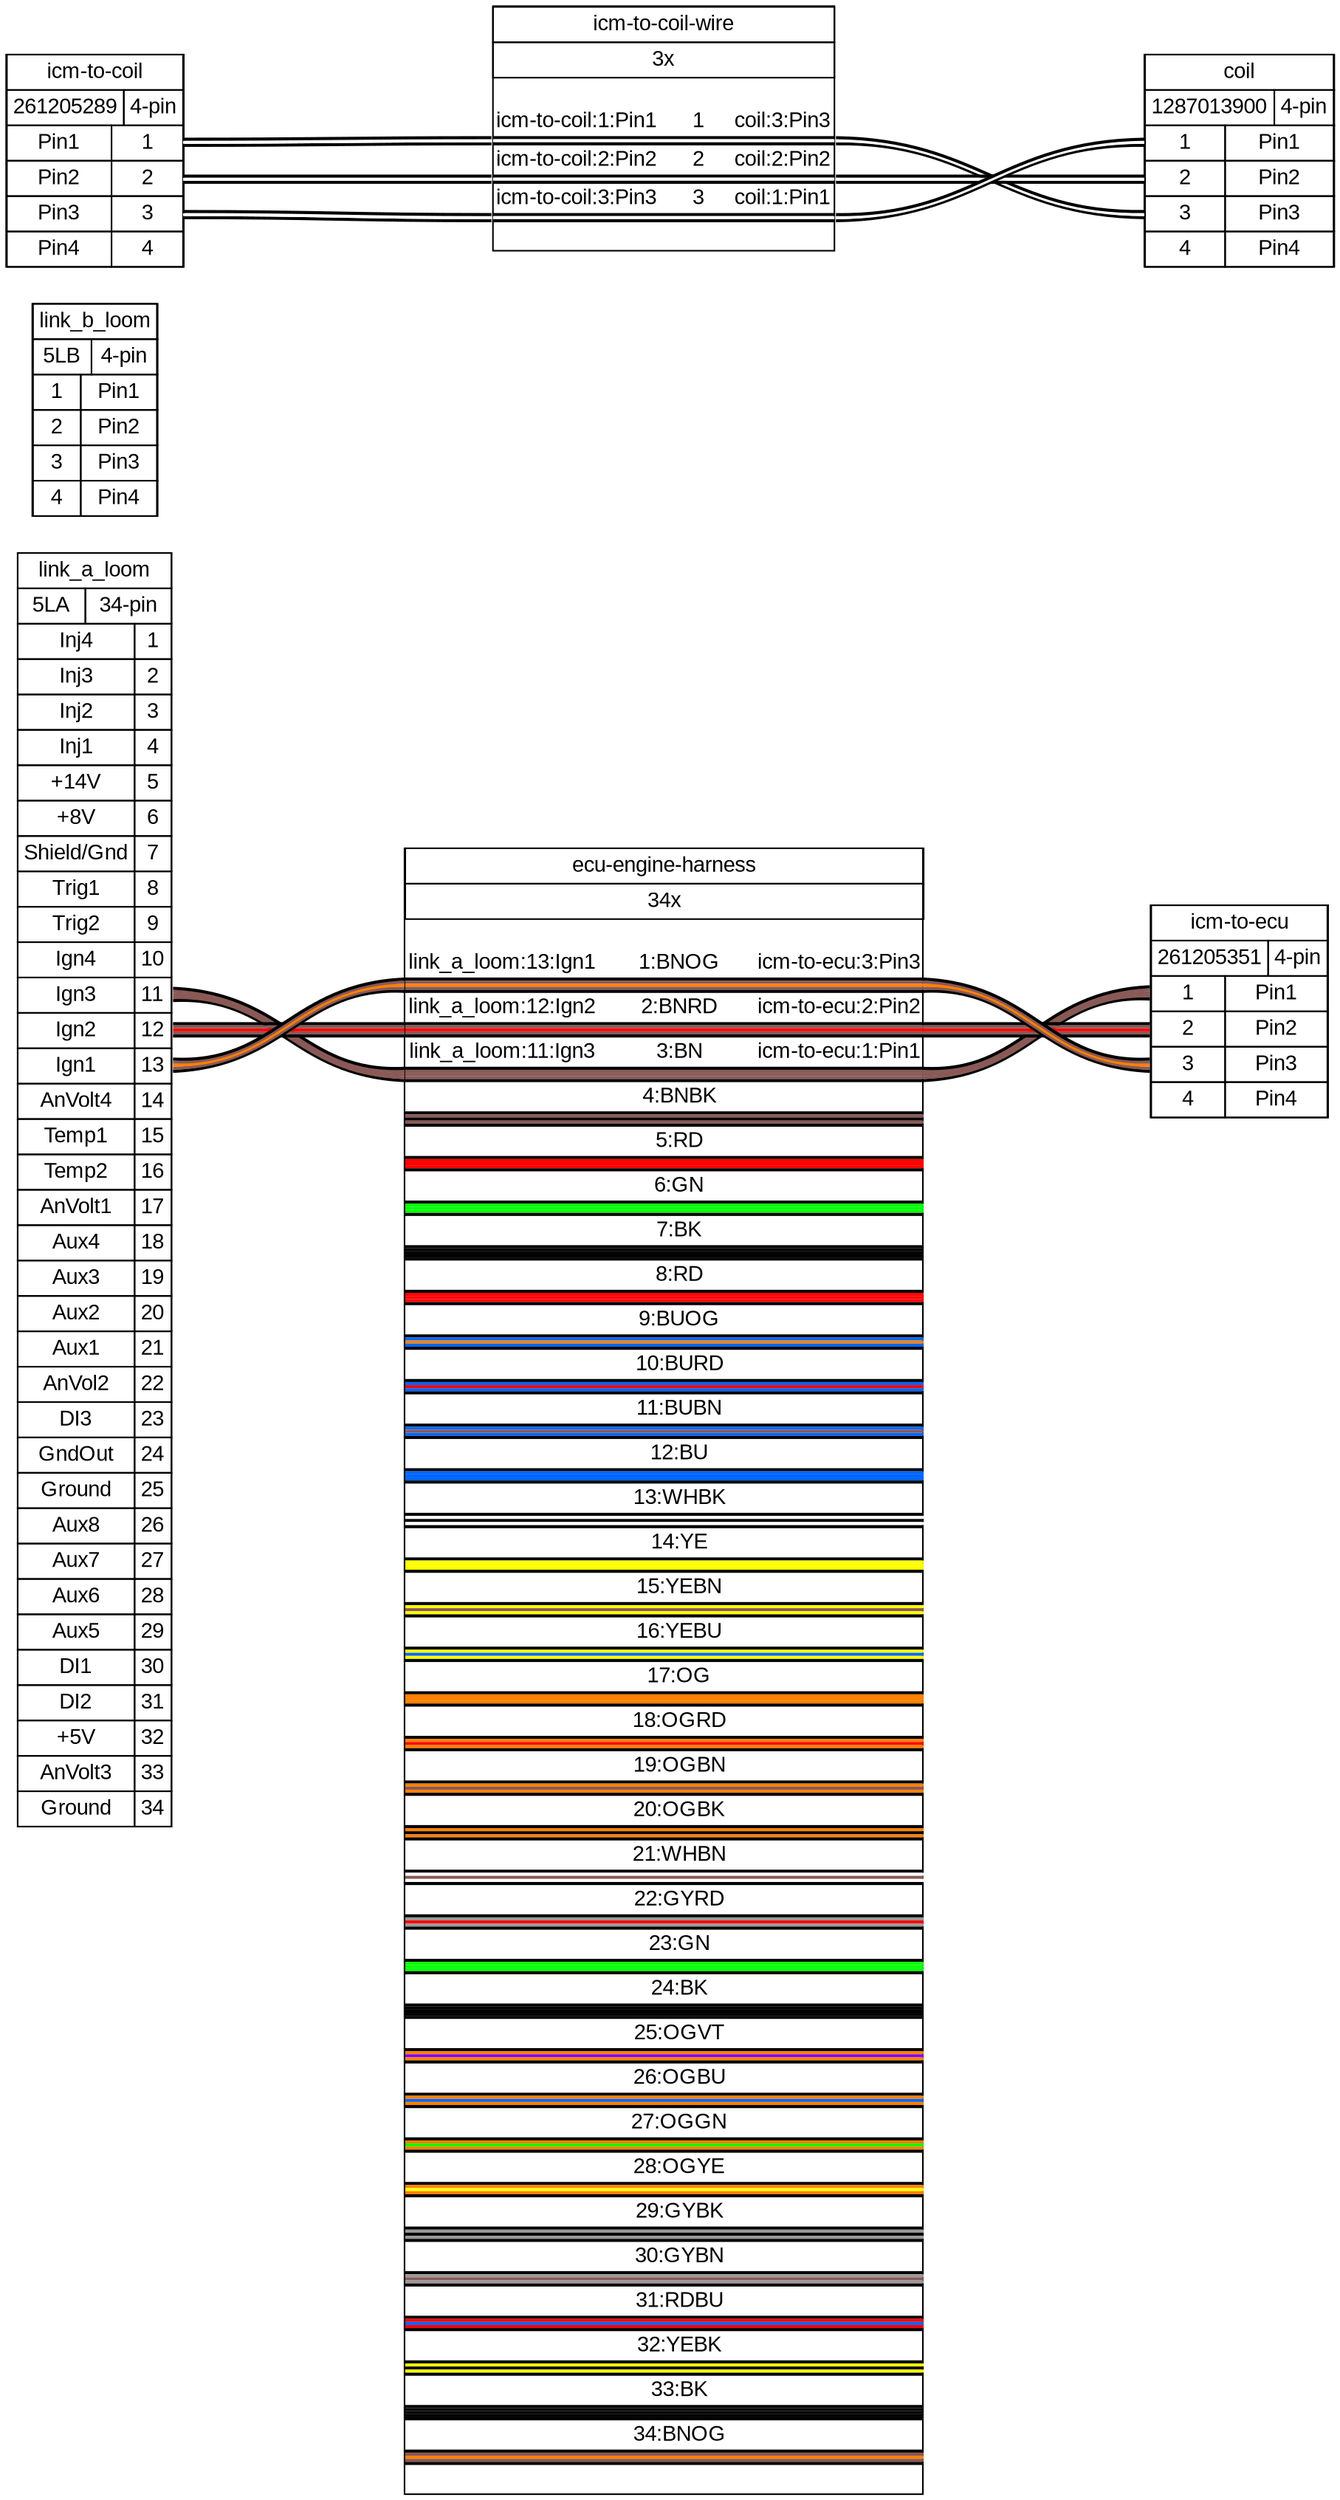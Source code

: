 graph {
// Graph generated by WireViz 0.3.2
// https://github.com/formatc1702/WireViz
	graph [bgcolor="#FFFFFF" fontname=arial nodesep=0.33 rankdir=LR ranksep=2]
	node [fillcolor="#FFFFFF" fontname=arial height=0 margin=0 shape=none style=filled width=0]
	edge [fontname=arial style=bold]
	link_a_loom [label=<
<table border="0" cellspacing="0" cellpadding="0">
 <tr><td>
  <table border="0" cellspacing="0" cellpadding="3" cellborder="1"><tr>
   <td balign="left">link_a_loom</td>
  </tr></table>
 </td></tr>
 <tr><td>
  <table border="0" cellspacing="0" cellpadding="3" cellborder="1"><tr>
   <td balign="left">5LA</td>
   <td balign="left">34-pin</td>
  </tr></table>
 </td></tr>
 <tr><td>
  <table border="0" cellspacing="0" cellpadding="3" cellborder="1">
   <tr>
    <td>Inj4</td>
    <td port="p1r">1</td>
   </tr>
   <tr>
    <td>Inj3</td>
    <td port="p2r">2</td>
   </tr>
   <tr>
    <td>Inj2</td>
    <td port="p3r">3</td>
   </tr>
   <tr>
    <td>Inj1</td>
    <td port="p4r">4</td>
   </tr>
   <tr>
    <td>+14V</td>
    <td port="p5r">5</td>
   </tr>
   <tr>
    <td>+8V</td>
    <td port="p6r">6</td>
   </tr>
   <tr>
    <td>Shield/Gnd</td>
    <td port="p7r">7</td>
   </tr>
   <tr>
    <td>Trig1</td>
    <td port="p8r">8</td>
   </tr>
   <tr>
    <td>Trig2</td>
    <td port="p9r">9</td>
   </tr>
   <tr>
    <td>Ign4</td>
    <td port="p10r">10</td>
   </tr>
   <tr>
    <td>Ign3</td>
    <td port="p11r">11</td>
   </tr>
   <tr>
    <td>Ign2</td>
    <td port="p12r">12</td>
   </tr>
   <tr>
    <td>Ign1</td>
    <td port="p13r">13</td>
   </tr>
   <tr>
    <td>AnVolt4</td>
    <td port="p14r">14</td>
   </tr>
   <tr>
    <td>Temp1</td>
    <td port="p15r">15</td>
   </tr>
   <tr>
    <td>Temp2</td>
    <td port="p16r">16</td>
   </tr>
   <tr>
    <td>AnVolt1</td>
    <td port="p17r">17</td>
   </tr>
   <tr>
    <td>Aux4</td>
    <td port="p18r">18</td>
   </tr>
   <tr>
    <td>Aux3</td>
    <td port="p19r">19</td>
   </tr>
   <tr>
    <td>Aux2</td>
    <td port="p20r">20</td>
   </tr>
   <tr>
    <td>Aux1</td>
    <td port="p21r">21</td>
   </tr>
   <tr>
    <td>AnVol2</td>
    <td port="p22r">22</td>
   </tr>
   <tr>
    <td>DI3</td>
    <td port="p23r">23</td>
   </tr>
   <tr>
    <td>GndOut</td>
    <td port="p24r">24</td>
   </tr>
   <tr>
    <td>Ground</td>
    <td port="p25r">25</td>
   </tr>
   <tr>
    <td>Aux8</td>
    <td port="p26r">26</td>
   </tr>
   <tr>
    <td>Aux7</td>
    <td port="p27r">27</td>
   </tr>
   <tr>
    <td>Aux6</td>
    <td port="p28r">28</td>
   </tr>
   <tr>
    <td>Aux5</td>
    <td port="p29r">29</td>
   </tr>
   <tr>
    <td>DI1</td>
    <td port="p30r">30</td>
   </tr>
   <tr>
    <td>DI2</td>
    <td port="p31r">31</td>
   </tr>
   <tr>
    <td>+5V</td>
    <td port="p32r">32</td>
   </tr>
   <tr>
    <td>AnVolt3</td>
    <td port="p33r">33</td>
   </tr>
   <tr>
    <td>Ground</td>
    <td port="p34r">34</td>
   </tr>
  </table>
 </td></tr>
</table>
> fillcolor="#FFFFFF" shape=box style=filled]
	link_b_loom [label=<
<table border="0" cellspacing="0" cellpadding="0">
 <tr><td>
  <table border="0" cellspacing="0" cellpadding="3" cellborder="1"><tr>
   <td balign="left">link_b_loom</td>
  </tr></table>
 </td></tr>
 <tr><td>
  <table border="0" cellspacing="0" cellpadding="3" cellborder="1"><tr>
   <td balign="left">5LB</td>
   <td balign="left">4-pin</td>
  </tr></table>
 </td></tr>
 <tr><td>
  <table border="0" cellspacing="0" cellpadding="3" cellborder="1">
   <tr>
    <td port="p1l">1</td>
    <td>Pin1</td>
   </tr>
   <tr>
    <td port="p2l">2</td>
    <td>Pin2</td>
   </tr>
   <tr>
    <td port="p3l">3</td>
    <td>Pin3</td>
   </tr>
   <tr>
    <td port="p4l">4</td>
    <td>Pin4</td>
   </tr>
  </table>
 </td></tr>
</table>
> fillcolor="#FFFFFF" shape=box style=filled]
	"icm-to-ecu" [label=<
<table border="0" cellspacing="0" cellpadding="0">
 <tr><td>
  <table border="0" cellspacing="0" cellpadding="3" cellborder="1"><tr>
   <td balign="left">icm-to-ecu</td>
  </tr></table>
 </td></tr>
 <tr><td>
  <table border="0" cellspacing="0" cellpadding="3" cellborder="1"><tr>
   <td balign="left">261205351</td>
   <td balign="left">4-pin</td>
  </tr></table>
 </td></tr>
 <tr><td>
  <table border="0" cellspacing="0" cellpadding="3" cellborder="1">
   <tr>
    <td port="p1l">1</td>
    <td>Pin1</td>
   </tr>
   <tr>
    <td port="p2l">2</td>
    <td>Pin2</td>
   </tr>
   <tr>
    <td port="p3l">3</td>
    <td>Pin3</td>
   </tr>
   <tr>
    <td port="p4l">4</td>
    <td>Pin4</td>
   </tr>
  </table>
 </td></tr>
</table>
> fillcolor="#FFFFFF" shape=box style=filled]
	"icm-to-coil" [label=<
<table border="0" cellspacing="0" cellpadding="0">
 <tr><td>
  <table border="0" cellspacing="0" cellpadding="3" cellborder="1"><tr>
   <td balign="left">icm-to-coil</td>
  </tr></table>
 </td></tr>
 <tr><td>
  <table border="0" cellspacing="0" cellpadding="3" cellborder="1"><tr>
   <td balign="left">261205289</td>
   <td balign="left">4-pin</td>
  </tr></table>
 </td></tr>
 <tr><td>
  <table border="0" cellspacing="0" cellpadding="3" cellborder="1">
   <tr>
    <td>Pin1</td>
    <td port="p1r">1</td>
   </tr>
   <tr>
    <td>Pin2</td>
    <td port="p2r">2</td>
   </tr>
   <tr>
    <td>Pin3</td>
    <td port="p3r">3</td>
   </tr>
   <tr>
    <td>Pin4</td>
    <td port="p4r">4</td>
   </tr>
  </table>
 </td></tr>
</table>
> fillcolor="#FFFFFF" shape=box style=filled]
	coil [label=<
<table border="0" cellspacing="0" cellpadding="0">
 <tr><td>
  <table border="0" cellspacing="0" cellpadding="3" cellborder="1"><tr>
   <td balign="left">coil</td>
  </tr></table>
 </td></tr>
 <tr><td>
  <table border="0" cellspacing="0" cellpadding="3" cellborder="1"><tr>
   <td balign="left">1287013900</td>
   <td balign="left">4-pin</td>
  </tr></table>
 </td></tr>
 <tr><td>
  <table border="0" cellspacing="0" cellpadding="3" cellborder="1">
   <tr>
    <td port="p1l">1</td>
    <td>Pin1</td>
   </tr>
   <tr>
    <td port="p2l">2</td>
    <td>Pin2</td>
   </tr>
   <tr>
    <td port="p3l">3</td>
    <td>Pin3</td>
   </tr>
   <tr>
    <td port="p4l">4</td>
    <td>Pin4</td>
   </tr>
  </table>
 </td></tr>
</table>
> fillcolor="#FFFFFF" shape=box style=filled]
	edge [color="#000000:#895956:#895956:#895956:#000000"]
	link_a_loom:p11r:e -- "ecu-engine-harness":w3:w
	"ecu-engine-harness":w3:e -- "icm-to-ecu":p1l:w
	edge [color="#000000:#895956:#ff0000:#895956:#000000"]
	link_a_loom:p12r:e -- "ecu-engine-harness":w2:w
	"ecu-engine-harness":w2:e -- "icm-to-ecu":p2l:w
	edge [color="#000000:#895956:#ff8000:#895956:#000000"]
	link_a_loom:p13r:e -- "ecu-engine-harness":w1:w
	"ecu-engine-harness":w1:e -- "icm-to-ecu":p3l:w
	"ecu-engine-harness" [label=<
<table border="0" cellspacing="0" cellpadding="0">
 <tr><td>
  <table border="0" cellspacing="0" cellpadding="3" cellborder="1"><tr>
   <td balign="left">ecu-engine-harness</td>
  </tr></table>
 </td></tr>
 <tr><td>
  <table border="0" cellspacing="0" cellpadding="3" cellborder="1"><tr>
   <td balign="left">34x</td>
  </tr></table>
 </td></tr>
 <tr><td>
  <table border="0" cellspacing="0" cellborder="0">
   <tr><td>&nbsp;</td></tr>
   <tr>
    <td>link_a_loom:13:Ign1</td>
    <td>
     1:BNOG
    </td>
    <td>icm-to-ecu:3:Pin3</td>
   </tr>
   <tr>
    <td colspan="3" border="0" cellspacing="0" cellpadding="0" port="w1" height="10">
     <table cellspacing="0" cellborder="0" border="0">
      <tr><td colspan="3" cellpadding="0" height="2" bgcolor="#000000" border="0"></td></tr>
      <tr><td colspan="3" cellpadding="0" height="2" bgcolor="#895956" border="0"></td></tr>
      <tr><td colspan="3" cellpadding="0" height="2" bgcolor="#ff8000" border="0"></td></tr>
      <tr><td colspan="3" cellpadding="0" height="2" bgcolor="#895956" border="0"></td></tr>
      <tr><td colspan="3" cellpadding="0" height="2" bgcolor="#000000" border="0"></td></tr>
     </table>
    </td>
   </tr>
   <tr>
    <td>link_a_loom:12:Ign2</td>
    <td>
     2:BNRD
    </td>
    <td>icm-to-ecu:2:Pin2</td>
   </tr>
   <tr>
    <td colspan="3" border="0" cellspacing="0" cellpadding="0" port="w2" height="10">
     <table cellspacing="0" cellborder="0" border="0">
      <tr><td colspan="3" cellpadding="0" height="2" bgcolor="#000000" border="0"></td></tr>
      <tr><td colspan="3" cellpadding="0" height="2" bgcolor="#895956" border="0"></td></tr>
      <tr><td colspan="3" cellpadding="0" height="2" bgcolor="#ff0000" border="0"></td></tr>
      <tr><td colspan="3" cellpadding="0" height="2" bgcolor="#895956" border="0"></td></tr>
      <tr><td colspan="3" cellpadding="0" height="2" bgcolor="#000000" border="0"></td></tr>
     </table>
    </td>
   </tr>
   <tr>
    <td>link_a_loom:11:Ign3</td>
    <td>
     3:BN
    </td>
    <td>icm-to-ecu:1:Pin1</td>
   </tr>
   <tr>
    <td colspan="3" border="0" cellspacing="0" cellpadding="0" port="w3" height="10">
     <table cellspacing="0" cellborder="0" border="0">
      <tr><td colspan="3" cellpadding="0" height="2" bgcolor="#000000" border="0"></td></tr>
      <tr><td colspan="3" cellpadding="0" height="2" bgcolor="#895956" border="0"></td></tr>
      <tr><td colspan="3" cellpadding="0" height="2" bgcolor="#895956" border="0"></td></tr>
      <tr><td colspan="3" cellpadding="0" height="2" bgcolor="#895956" border="0"></td></tr>
      <tr><td colspan="3" cellpadding="0" height="2" bgcolor="#000000" border="0"></td></tr>
     </table>
    </td>
   </tr>
   <tr>
    <td><!-- 4_in --></td>
    <td>
     4:BNBK
    </td>
    <td><!-- 4_out --></td>
   </tr>
   <tr>
    <td colspan="3" border="0" cellspacing="0" cellpadding="0" port="w4" height="10">
     <table cellspacing="0" cellborder="0" border="0">
      <tr><td colspan="3" cellpadding="0" height="2" bgcolor="#000000" border="0"></td></tr>
      <tr><td colspan="3" cellpadding="0" height="2" bgcolor="#895956" border="0"></td></tr>
      <tr><td colspan="3" cellpadding="0" height="2" bgcolor="#000000" border="0"></td></tr>
      <tr><td colspan="3" cellpadding="0" height="2" bgcolor="#895956" border="0"></td></tr>
      <tr><td colspan="3" cellpadding="0" height="2" bgcolor="#000000" border="0"></td></tr>
     </table>
    </td>
   </tr>
   <tr>
    <td><!-- 5_in --></td>
    <td>
     5:RD
    </td>
    <td><!-- 5_out --></td>
   </tr>
   <tr>
    <td colspan="3" border="0" cellspacing="0" cellpadding="0" port="w5" height="10">
     <table cellspacing="0" cellborder="0" border="0">
      <tr><td colspan="3" cellpadding="0" height="2" bgcolor="#000000" border="0"></td></tr>
      <tr><td colspan="3" cellpadding="0" height="2" bgcolor="#ff0000" border="0"></td></tr>
      <tr><td colspan="3" cellpadding="0" height="2" bgcolor="#ff0000" border="0"></td></tr>
      <tr><td colspan="3" cellpadding="0" height="2" bgcolor="#ff0000" border="0"></td></tr>
      <tr><td colspan="3" cellpadding="0" height="2" bgcolor="#000000" border="0"></td></tr>
     </table>
    </td>
   </tr>
   <tr>
    <td><!-- 6_in --></td>
    <td>
     6:GN
    </td>
    <td><!-- 6_out --></td>
   </tr>
   <tr>
    <td colspan="3" border="0" cellspacing="0" cellpadding="0" port="w6" height="10">
     <table cellspacing="0" cellborder="0" border="0">
      <tr><td colspan="3" cellpadding="0" height="2" bgcolor="#000000" border="0"></td></tr>
      <tr><td colspan="3" cellpadding="0" height="2" bgcolor="#00ff00" border="0"></td></tr>
      <tr><td colspan="3" cellpadding="0" height="2" bgcolor="#00ff00" border="0"></td></tr>
      <tr><td colspan="3" cellpadding="0" height="2" bgcolor="#00ff00" border="0"></td></tr>
      <tr><td colspan="3" cellpadding="0" height="2" bgcolor="#000000" border="0"></td></tr>
     </table>
    </td>
   </tr>
   <tr>
    <td><!-- 7_in --></td>
    <td>
     7:BK
    </td>
    <td><!-- 7_out --></td>
   </tr>
   <tr>
    <td colspan="3" border="0" cellspacing="0" cellpadding="0" port="w7" height="10">
     <table cellspacing="0" cellborder="0" border="0">
      <tr><td colspan="3" cellpadding="0" height="2" bgcolor="#000000" border="0"></td></tr>
      <tr><td colspan="3" cellpadding="0" height="2" bgcolor="#000000" border="0"></td></tr>
      <tr><td colspan="3" cellpadding="0" height="2" bgcolor="#000000" border="0"></td></tr>
      <tr><td colspan="3" cellpadding="0" height="2" bgcolor="#000000" border="0"></td></tr>
      <tr><td colspan="3" cellpadding="0" height="2" bgcolor="#000000" border="0"></td></tr>
     </table>
    </td>
   </tr>
   <tr>
    <td><!-- 8_in --></td>
    <td>
     8:RD
    </td>
    <td><!-- 8_out --></td>
   </tr>
   <tr>
    <td colspan="3" border="0" cellspacing="0" cellpadding="0" port="w8" height="10">
     <table cellspacing="0" cellborder="0" border="0">
      <tr><td colspan="3" cellpadding="0" height="2" bgcolor="#000000" border="0"></td></tr>
      <tr><td colspan="3" cellpadding="0" height="2" bgcolor="#ff0000" border="0"></td></tr>
      <tr><td colspan="3" cellpadding="0" height="2" bgcolor="#ff0000" border="0"></td></tr>
      <tr><td colspan="3" cellpadding="0" height="2" bgcolor="#ff0000" border="0"></td></tr>
      <tr><td colspan="3" cellpadding="0" height="2" bgcolor="#000000" border="0"></td></tr>
     </table>
    </td>
   </tr>
   <tr>
    <td><!-- 9_in --></td>
    <td>
     9:BUOG
    </td>
    <td><!-- 9_out --></td>
   </tr>
   <tr>
    <td colspan="3" border="0" cellspacing="0" cellpadding="0" port="w9" height="10">
     <table cellspacing="0" cellborder="0" border="0">
      <tr><td colspan="3" cellpadding="0" height="2" bgcolor="#000000" border="0"></td></tr>
      <tr><td colspan="3" cellpadding="0" height="2" bgcolor="#0066ff" border="0"></td></tr>
      <tr><td colspan="3" cellpadding="0" height="2" bgcolor="#ff8000" border="0"></td></tr>
      <tr><td colspan="3" cellpadding="0" height="2" bgcolor="#0066ff" border="0"></td></tr>
      <tr><td colspan="3" cellpadding="0" height="2" bgcolor="#000000" border="0"></td></tr>
     </table>
    </td>
   </tr>
   <tr>
    <td><!-- 10_in --></td>
    <td>
     10:BURD
    </td>
    <td><!-- 10_out --></td>
   </tr>
   <tr>
    <td colspan="3" border="0" cellspacing="0" cellpadding="0" port="w10" height="10">
     <table cellspacing="0" cellborder="0" border="0">
      <tr><td colspan="3" cellpadding="0" height="2" bgcolor="#000000" border="0"></td></tr>
      <tr><td colspan="3" cellpadding="0" height="2" bgcolor="#0066ff" border="0"></td></tr>
      <tr><td colspan="3" cellpadding="0" height="2" bgcolor="#ff0000" border="0"></td></tr>
      <tr><td colspan="3" cellpadding="0" height="2" bgcolor="#0066ff" border="0"></td></tr>
      <tr><td colspan="3" cellpadding="0" height="2" bgcolor="#000000" border="0"></td></tr>
     </table>
    </td>
   </tr>
   <tr>
    <td><!-- 11_in --></td>
    <td>
     11:BUBN
    </td>
    <td><!-- 11_out --></td>
   </tr>
   <tr>
    <td colspan="3" border="0" cellspacing="0" cellpadding="0" port="w11" height="10">
     <table cellspacing="0" cellborder="0" border="0">
      <tr><td colspan="3" cellpadding="0" height="2" bgcolor="#000000" border="0"></td></tr>
      <tr><td colspan="3" cellpadding="0" height="2" bgcolor="#0066ff" border="0"></td></tr>
      <tr><td colspan="3" cellpadding="0" height="2" bgcolor="#895956" border="0"></td></tr>
      <tr><td colspan="3" cellpadding="0" height="2" bgcolor="#0066ff" border="0"></td></tr>
      <tr><td colspan="3" cellpadding="0" height="2" bgcolor="#000000" border="0"></td></tr>
     </table>
    </td>
   </tr>
   <tr>
    <td><!-- 12_in --></td>
    <td>
     12:BU
    </td>
    <td><!-- 12_out --></td>
   </tr>
   <tr>
    <td colspan="3" border="0" cellspacing="0" cellpadding="0" port="w12" height="10">
     <table cellspacing="0" cellborder="0" border="0">
      <tr><td colspan="3" cellpadding="0" height="2" bgcolor="#000000" border="0"></td></tr>
      <tr><td colspan="3" cellpadding="0" height="2" bgcolor="#0066ff" border="0"></td></tr>
      <tr><td colspan="3" cellpadding="0" height="2" bgcolor="#0066ff" border="0"></td></tr>
      <tr><td colspan="3" cellpadding="0" height="2" bgcolor="#0066ff" border="0"></td></tr>
      <tr><td colspan="3" cellpadding="0" height="2" bgcolor="#000000" border="0"></td></tr>
     </table>
    </td>
   </tr>
   <tr>
    <td><!-- 13_in --></td>
    <td>
     13:WHBK
    </td>
    <td><!-- 13_out --></td>
   </tr>
   <tr>
    <td colspan="3" border="0" cellspacing="0" cellpadding="0" port="w13" height="10">
     <table cellspacing="0" cellborder="0" border="0">
      <tr><td colspan="3" cellpadding="0" height="2" bgcolor="#000000" border="0"></td></tr>
      <tr><td colspan="3" cellpadding="0" height="2" bgcolor="#ffffff" border="0"></td></tr>
      <tr><td colspan="3" cellpadding="0" height="2" bgcolor="#000000" border="0"></td></tr>
      <tr><td colspan="3" cellpadding="0" height="2" bgcolor="#ffffff" border="0"></td></tr>
      <tr><td colspan="3" cellpadding="0" height="2" bgcolor="#000000" border="0"></td></tr>
     </table>
    </td>
   </tr>
   <tr>
    <td><!-- 14_in --></td>
    <td>
     14:YE
    </td>
    <td><!-- 14_out --></td>
   </tr>
   <tr>
    <td colspan="3" border="0" cellspacing="0" cellpadding="0" port="w14" height="10">
     <table cellspacing="0" cellborder="0" border="0">
      <tr><td colspan="3" cellpadding="0" height="2" bgcolor="#000000" border="0"></td></tr>
      <tr><td colspan="3" cellpadding="0" height="2" bgcolor="#ffff00" border="0"></td></tr>
      <tr><td colspan="3" cellpadding="0" height="2" bgcolor="#ffff00" border="0"></td></tr>
      <tr><td colspan="3" cellpadding="0" height="2" bgcolor="#ffff00" border="0"></td></tr>
      <tr><td colspan="3" cellpadding="0" height="2" bgcolor="#000000" border="0"></td></tr>
     </table>
    </td>
   </tr>
   <tr>
    <td><!-- 15_in --></td>
    <td>
     15:YEBN
    </td>
    <td><!-- 15_out --></td>
   </tr>
   <tr>
    <td colspan="3" border="0" cellspacing="0" cellpadding="0" port="w15" height="10">
     <table cellspacing="0" cellborder="0" border="0">
      <tr><td colspan="3" cellpadding="0" height="2" bgcolor="#000000" border="0"></td></tr>
      <tr><td colspan="3" cellpadding="0" height="2" bgcolor="#ffff00" border="0"></td></tr>
      <tr><td colspan="3" cellpadding="0" height="2" bgcolor="#895956" border="0"></td></tr>
      <tr><td colspan="3" cellpadding="0" height="2" bgcolor="#ffff00" border="0"></td></tr>
      <tr><td colspan="3" cellpadding="0" height="2" bgcolor="#000000" border="0"></td></tr>
     </table>
    </td>
   </tr>
   <tr>
    <td><!-- 16_in --></td>
    <td>
     16:YEBU
    </td>
    <td><!-- 16_out --></td>
   </tr>
   <tr>
    <td colspan="3" border="0" cellspacing="0" cellpadding="0" port="w16" height="10">
     <table cellspacing="0" cellborder="0" border="0">
      <tr><td colspan="3" cellpadding="0" height="2" bgcolor="#000000" border="0"></td></tr>
      <tr><td colspan="3" cellpadding="0" height="2" bgcolor="#ffff00" border="0"></td></tr>
      <tr><td colspan="3" cellpadding="0" height="2" bgcolor="#0066ff" border="0"></td></tr>
      <tr><td colspan="3" cellpadding="0" height="2" bgcolor="#ffff00" border="0"></td></tr>
      <tr><td colspan="3" cellpadding="0" height="2" bgcolor="#000000" border="0"></td></tr>
     </table>
    </td>
   </tr>
   <tr>
    <td><!-- 17_in --></td>
    <td>
     17:OG
    </td>
    <td><!-- 17_out --></td>
   </tr>
   <tr>
    <td colspan="3" border="0" cellspacing="0" cellpadding="0" port="w17" height="10">
     <table cellspacing="0" cellborder="0" border="0">
      <tr><td colspan="3" cellpadding="0" height="2" bgcolor="#000000" border="0"></td></tr>
      <tr><td colspan="3" cellpadding="0" height="2" bgcolor="#ff8000" border="0"></td></tr>
      <tr><td colspan="3" cellpadding="0" height="2" bgcolor="#ff8000" border="0"></td></tr>
      <tr><td colspan="3" cellpadding="0" height="2" bgcolor="#ff8000" border="0"></td></tr>
      <tr><td colspan="3" cellpadding="0" height="2" bgcolor="#000000" border="0"></td></tr>
     </table>
    </td>
   </tr>
   <tr>
    <td><!-- 18_in --></td>
    <td>
     18:OGRD
    </td>
    <td><!-- 18_out --></td>
   </tr>
   <tr>
    <td colspan="3" border="0" cellspacing="0" cellpadding="0" port="w18" height="10">
     <table cellspacing="0" cellborder="0" border="0">
      <tr><td colspan="3" cellpadding="0" height="2" bgcolor="#000000" border="0"></td></tr>
      <tr><td colspan="3" cellpadding="0" height="2" bgcolor="#ff8000" border="0"></td></tr>
      <tr><td colspan="3" cellpadding="0" height="2" bgcolor="#ff0000" border="0"></td></tr>
      <tr><td colspan="3" cellpadding="0" height="2" bgcolor="#ff8000" border="0"></td></tr>
      <tr><td colspan="3" cellpadding="0" height="2" bgcolor="#000000" border="0"></td></tr>
     </table>
    </td>
   </tr>
   <tr>
    <td><!-- 19_in --></td>
    <td>
     19:OGBN
    </td>
    <td><!-- 19_out --></td>
   </tr>
   <tr>
    <td colspan="3" border="0" cellspacing="0" cellpadding="0" port="w19" height="10">
     <table cellspacing="0" cellborder="0" border="0">
      <tr><td colspan="3" cellpadding="0" height="2" bgcolor="#000000" border="0"></td></tr>
      <tr><td colspan="3" cellpadding="0" height="2" bgcolor="#ff8000" border="0"></td></tr>
      <tr><td colspan="3" cellpadding="0" height="2" bgcolor="#895956" border="0"></td></tr>
      <tr><td colspan="3" cellpadding="0" height="2" bgcolor="#ff8000" border="0"></td></tr>
      <tr><td colspan="3" cellpadding="0" height="2" bgcolor="#000000" border="0"></td></tr>
     </table>
    </td>
   </tr>
   <tr>
    <td><!-- 20_in --></td>
    <td>
     20:OGBK
    </td>
    <td><!-- 20_out --></td>
   </tr>
   <tr>
    <td colspan="3" border="0" cellspacing="0" cellpadding="0" port="w20" height="10">
     <table cellspacing="0" cellborder="0" border="0">
      <tr><td colspan="3" cellpadding="0" height="2" bgcolor="#000000" border="0"></td></tr>
      <tr><td colspan="3" cellpadding="0" height="2" bgcolor="#ff8000" border="0"></td></tr>
      <tr><td colspan="3" cellpadding="0" height="2" bgcolor="#000000" border="0"></td></tr>
      <tr><td colspan="3" cellpadding="0" height="2" bgcolor="#ff8000" border="0"></td></tr>
      <tr><td colspan="3" cellpadding="0" height="2" bgcolor="#000000" border="0"></td></tr>
     </table>
    </td>
   </tr>
   <tr>
    <td><!-- 21_in --></td>
    <td>
     21:WHBN
    </td>
    <td><!-- 21_out --></td>
   </tr>
   <tr>
    <td colspan="3" border="0" cellspacing="0" cellpadding="0" port="w21" height="10">
     <table cellspacing="0" cellborder="0" border="0">
      <tr><td colspan="3" cellpadding="0" height="2" bgcolor="#000000" border="0"></td></tr>
      <tr><td colspan="3" cellpadding="0" height="2" bgcolor="#ffffff" border="0"></td></tr>
      <tr><td colspan="3" cellpadding="0" height="2" bgcolor="#895956" border="0"></td></tr>
      <tr><td colspan="3" cellpadding="0" height="2" bgcolor="#ffffff" border="0"></td></tr>
      <tr><td colspan="3" cellpadding="0" height="2" bgcolor="#000000" border="0"></td></tr>
     </table>
    </td>
   </tr>
   <tr>
    <td><!-- 22_in --></td>
    <td>
     22:GYRD
    </td>
    <td><!-- 22_out --></td>
   </tr>
   <tr>
    <td colspan="3" border="0" cellspacing="0" cellpadding="0" port="w22" height="10">
     <table cellspacing="0" cellborder="0" border="0">
      <tr><td colspan="3" cellpadding="0" height="2" bgcolor="#000000" border="0"></td></tr>
      <tr><td colspan="3" cellpadding="0" height="2" bgcolor="#999999" border="0"></td></tr>
      <tr><td colspan="3" cellpadding="0" height="2" bgcolor="#ff0000" border="0"></td></tr>
      <tr><td colspan="3" cellpadding="0" height="2" bgcolor="#999999" border="0"></td></tr>
      <tr><td colspan="3" cellpadding="0" height="2" bgcolor="#000000" border="0"></td></tr>
     </table>
    </td>
   </tr>
   <tr>
    <td><!-- 23_in --></td>
    <td>
     23:GN
    </td>
    <td><!-- 23_out --></td>
   </tr>
   <tr>
    <td colspan="3" border="0" cellspacing="0" cellpadding="0" port="w23" height="10">
     <table cellspacing="0" cellborder="0" border="0">
      <tr><td colspan="3" cellpadding="0" height="2" bgcolor="#000000" border="0"></td></tr>
      <tr><td colspan="3" cellpadding="0" height="2" bgcolor="#00ff00" border="0"></td></tr>
      <tr><td colspan="3" cellpadding="0" height="2" bgcolor="#00ff00" border="0"></td></tr>
      <tr><td colspan="3" cellpadding="0" height="2" bgcolor="#00ff00" border="0"></td></tr>
      <tr><td colspan="3" cellpadding="0" height="2" bgcolor="#000000" border="0"></td></tr>
     </table>
    </td>
   </tr>
   <tr>
    <td><!-- 24_in --></td>
    <td>
     24:BK
    </td>
    <td><!-- 24_out --></td>
   </tr>
   <tr>
    <td colspan="3" border="0" cellspacing="0" cellpadding="0" port="w24" height="10">
     <table cellspacing="0" cellborder="0" border="0">
      <tr><td colspan="3" cellpadding="0" height="2" bgcolor="#000000" border="0"></td></tr>
      <tr><td colspan="3" cellpadding="0" height="2" bgcolor="#000000" border="0"></td></tr>
      <tr><td colspan="3" cellpadding="0" height="2" bgcolor="#000000" border="0"></td></tr>
      <tr><td colspan="3" cellpadding="0" height="2" bgcolor="#000000" border="0"></td></tr>
      <tr><td colspan="3" cellpadding="0" height="2" bgcolor="#000000" border="0"></td></tr>
     </table>
    </td>
   </tr>
   <tr>
    <td><!-- 25_in --></td>
    <td>
     25:OGVT
    </td>
    <td><!-- 25_out --></td>
   </tr>
   <tr>
    <td colspan="3" border="0" cellspacing="0" cellpadding="0" port="w25" height="10">
     <table cellspacing="0" cellborder="0" border="0">
      <tr><td colspan="3" cellpadding="0" height="2" bgcolor="#000000" border="0"></td></tr>
      <tr><td colspan="3" cellpadding="0" height="2" bgcolor="#ff8000" border="0"></td></tr>
      <tr><td colspan="3" cellpadding="0" height="2" bgcolor="#8000ff" border="0"></td></tr>
      <tr><td colspan="3" cellpadding="0" height="2" bgcolor="#ff8000" border="0"></td></tr>
      <tr><td colspan="3" cellpadding="0" height="2" bgcolor="#000000" border="0"></td></tr>
     </table>
    </td>
   </tr>
   <tr>
    <td><!-- 26_in --></td>
    <td>
     26:OGBU
    </td>
    <td><!-- 26_out --></td>
   </tr>
   <tr>
    <td colspan="3" border="0" cellspacing="0" cellpadding="0" port="w26" height="10">
     <table cellspacing="0" cellborder="0" border="0">
      <tr><td colspan="3" cellpadding="0" height="2" bgcolor="#000000" border="0"></td></tr>
      <tr><td colspan="3" cellpadding="0" height="2" bgcolor="#ff8000" border="0"></td></tr>
      <tr><td colspan="3" cellpadding="0" height="2" bgcolor="#0066ff" border="0"></td></tr>
      <tr><td colspan="3" cellpadding="0" height="2" bgcolor="#ff8000" border="0"></td></tr>
      <tr><td colspan="3" cellpadding="0" height="2" bgcolor="#000000" border="0"></td></tr>
     </table>
    </td>
   </tr>
   <tr>
    <td><!-- 27_in --></td>
    <td>
     27:OGGN
    </td>
    <td><!-- 27_out --></td>
   </tr>
   <tr>
    <td colspan="3" border="0" cellspacing="0" cellpadding="0" port="w27" height="10">
     <table cellspacing="0" cellborder="0" border="0">
      <tr><td colspan="3" cellpadding="0" height="2" bgcolor="#000000" border="0"></td></tr>
      <tr><td colspan="3" cellpadding="0" height="2" bgcolor="#ff8000" border="0"></td></tr>
      <tr><td colspan="3" cellpadding="0" height="2" bgcolor="#00ff00" border="0"></td></tr>
      <tr><td colspan="3" cellpadding="0" height="2" bgcolor="#ff8000" border="0"></td></tr>
      <tr><td colspan="3" cellpadding="0" height="2" bgcolor="#000000" border="0"></td></tr>
     </table>
    </td>
   </tr>
   <tr>
    <td><!-- 28_in --></td>
    <td>
     28:OGYE
    </td>
    <td><!-- 28_out --></td>
   </tr>
   <tr>
    <td colspan="3" border="0" cellspacing="0" cellpadding="0" port="w28" height="10">
     <table cellspacing="0" cellborder="0" border="0">
      <tr><td colspan="3" cellpadding="0" height="2" bgcolor="#000000" border="0"></td></tr>
      <tr><td colspan="3" cellpadding="0" height="2" bgcolor="#ff8000" border="0"></td></tr>
      <tr><td colspan="3" cellpadding="0" height="2" bgcolor="#ffff00" border="0"></td></tr>
      <tr><td colspan="3" cellpadding="0" height="2" bgcolor="#ff8000" border="0"></td></tr>
      <tr><td colspan="3" cellpadding="0" height="2" bgcolor="#000000" border="0"></td></tr>
     </table>
    </td>
   </tr>
   <tr>
    <td><!-- 29_in --></td>
    <td>
     29:GYBK
    </td>
    <td><!-- 29_out --></td>
   </tr>
   <tr>
    <td colspan="3" border="0" cellspacing="0" cellpadding="0" port="w29" height="10">
     <table cellspacing="0" cellborder="0" border="0">
      <tr><td colspan="3" cellpadding="0" height="2" bgcolor="#000000" border="0"></td></tr>
      <tr><td colspan="3" cellpadding="0" height="2" bgcolor="#999999" border="0"></td></tr>
      <tr><td colspan="3" cellpadding="0" height="2" bgcolor="#000000" border="0"></td></tr>
      <tr><td colspan="3" cellpadding="0" height="2" bgcolor="#999999" border="0"></td></tr>
      <tr><td colspan="3" cellpadding="0" height="2" bgcolor="#000000" border="0"></td></tr>
     </table>
    </td>
   </tr>
   <tr>
    <td><!-- 30_in --></td>
    <td>
     30:GYBN
    </td>
    <td><!-- 30_out --></td>
   </tr>
   <tr>
    <td colspan="3" border="0" cellspacing="0" cellpadding="0" port="w30" height="10">
     <table cellspacing="0" cellborder="0" border="0">
      <tr><td colspan="3" cellpadding="0" height="2" bgcolor="#000000" border="0"></td></tr>
      <tr><td colspan="3" cellpadding="0" height="2" bgcolor="#999999" border="0"></td></tr>
      <tr><td colspan="3" cellpadding="0" height="2" bgcolor="#895956" border="0"></td></tr>
      <tr><td colspan="3" cellpadding="0" height="2" bgcolor="#999999" border="0"></td></tr>
      <tr><td colspan="3" cellpadding="0" height="2" bgcolor="#000000" border="0"></td></tr>
     </table>
    </td>
   </tr>
   <tr>
    <td><!-- 31_in --></td>
    <td>
     31:RDBU
    </td>
    <td><!-- 31_out --></td>
   </tr>
   <tr>
    <td colspan="3" border="0" cellspacing="0" cellpadding="0" port="w31" height="10">
     <table cellspacing="0" cellborder="0" border="0">
      <tr><td colspan="3" cellpadding="0" height="2" bgcolor="#000000" border="0"></td></tr>
      <tr><td colspan="3" cellpadding="0" height="2" bgcolor="#ff0000" border="0"></td></tr>
      <tr><td colspan="3" cellpadding="0" height="2" bgcolor="#0066ff" border="0"></td></tr>
      <tr><td colspan="3" cellpadding="0" height="2" bgcolor="#ff0000" border="0"></td></tr>
      <tr><td colspan="3" cellpadding="0" height="2" bgcolor="#000000" border="0"></td></tr>
     </table>
    </td>
   </tr>
   <tr>
    <td><!-- 32_in --></td>
    <td>
     32:YEBK
    </td>
    <td><!-- 32_out --></td>
   </tr>
   <tr>
    <td colspan="3" border="0" cellspacing="0" cellpadding="0" port="w32" height="10">
     <table cellspacing="0" cellborder="0" border="0">
      <tr><td colspan="3" cellpadding="0" height="2" bgcolor="#000000" border="0"></td></tr>
      <tr><td colspan="3" cellpadding="0" height="2" bgcolor="#ffff00" border="0"></td></tr>
      <tr><td colspan="3" cellpadding="0" height="2" bgcolor="#000000" border="0"></td></tr>
      <tr><td colspan="3" cellpadding="0" height="2" bgcolor="#ffff00" border="0"></td></tr>
      <tr><td colspan="3" cellpadding="0" height="2" bgcolor="#000000" border="0"></td></tr>
     </table>
    </td>
   </tr>
   <tr>
    <td><!-- 33_in --></td>
    <td>
     33:BK
    </td>
    <td><!-- 33_out --></td>
   </tr>
   <tr>
    <td colspan="3" border="0" cellspacing="0" cellpadding="0" port="w33" height="10">
     <table cellspacing="0" cellborder="0" border="0">
      <tr><td colspan="3" cellpadding="0" height="2" bgcolor="#000000" border="0"></td></tr>
      <tr><td colspan="3" cellpadding="0" height="2" bgcolor="#000000" border="0"></td></tr>
      <tr><td colspan="3" cellpadding="0" height="2" bgcolor="#000000" border="0"></td></tr>
      <tr><td colspan="3" cellpadding="0" height="2" bgcolor="#000000" border="0"></td></tr>
      <tr><td colspan="3" cellpadding="0" height="2" bgcolor="#000000" border="0"></td></tr>
     </table>
    </td>
   </tr>
   <tr>
    <td><!-- 34_in --></td>
    <td>
     34:BNOG
    </td>
    <td><!-- 34_out --></td>
   </tr>
   <tr>
    <td colspan="3" border="0" cellspacing="0" cellpadding="0" port="w34" height="10">
     <table cellspacing="0" cellborder="0" border="0">
      <tr><td colspan="3" cellpadding="0" height="2" bgcolor="#000000" border="0"></td></tr>
      <tr><td colspan="3" cellpadding="0" height="2" bgcolor="#895956" border="0"></td></tr>
      <tr><td colspan="3" cellpadding="0" height="2" bgcolor="#ff8000" border="0"></td></tr>
      <tr><td colspan="3" cellpadding="0" height="2" bgcolor="#895956" border="0"></td></tr>
      <tr><td colspan="3" cellpadding="0" height="2" bgcolor="#000000" border="0"></td></tr>
     </table>
    </td>
   </tr>
   <tr><td>&nbsp;</td></tr>
  </table>
 </td></tr>
</table>
> fillcolor="#FFFFFF" shape=box style=filled]
	edge [color="#000000:#ffffff:#000000"]
	"icm-to-coil":p1r:e -- "icm-to-coil-wire":w1:w
	"icm-to-coil-wire":w1:e -- coil:p3l:w
	edge [color="#000000:#ffffff:#000000"]
	"icm-to-coil":p2r:e -- "icm-to-coil-wire":w2:w
	"icm-to-coil-wire":w2:e -- coil:p2l:w
	edge [color="#000000:#ffffff:#000000"]
	"icm-to-coil":p3r:e -- "icm-to-coil-wire":w3:w
	"icm-to-coil-wire":w3:e -- coil:p1l:w
	"icm-to-coil-wire" [label=<
<table border="0" cellspacing="0" cellpadding="0">
 <tr><td>
  <table border="0" cellspacing="0" cellpadding="3" cellborder="1"><tr>
   <td balign="left">icm-to-coil-wire</td>
  </tr></table>
 </td></tr>
 <tr><td>
  <table border="0" cellspacing="0" cellpadding="3" cellborder="1"><tr>
   <td balign="left">3x</td>
  </tr></table>
 </td></tr>
 <tr><td>
  <table border="0" cellspacing="0" cellborder="0">
   <tr><td>&nbsp;</td></tr>
   <tr>
    <td>icm-to-coil:1:Pin1</td>
    <td>
     1
    </td>
    <td>coil:3:Pin3</td>
   </tr>
   <tr>
    <td colspan="3" border="0" cellspacing="0" cellpadding="0" port="w1" height="6">
     <table cellspacing="0" cellborder="0" border="0">
      <tr><td colspan="3" cellpadding="0" height="2" bgcolor="#000000" border="0"></td></tr>
      <tr><td colspan="3" cellpadding="0" height="2" bgcolor="#ffffff" border="0"></td></tr>
      <tr><td colspan="3" cellpadding="0" height="2" bgcolor="#000000" border="0"></td></tr>
     </table>
    </td>
   </tr>
   <tr>
    <td>icm-to-coil:2:Pin2</td>
    <td>
     2
    </td>
    <td>coil:2:Pin2</td>
   </tr>
   <tr>
    <td colspan="3" border="0" cellspacing="0" cellpadding="0" port="w2" height="6">
     <table cellspacing="0" cellborder="0" border="0">
      <tr><td colspan="3" cellpadding="0" height="2" bgcolor="#000000" border="0"></td></tr>
      <tr><td colspan="3" cellpadding="0" height="2" bgcolor="#ffffff" border="0"></td></tr>
      <tr><td colspan="3" cellpadding="0" height="2" bgcolor="#000000" border="0"></td></tr>
     </table>
    </td>
   </tr>
   <tr>
    <td>icm-to-coil:3:Pin3</td>
    <td>
     3
    </td>
    <td>coil:1:Pin1</td>
   </tr>
   <tr>
    <td colspan="3" border="0" cellspacing="0" cellpadding="0" port="w3" height="6">
     <table cellspacing="0" cellborder="0" border="0">
      <tr><td colspan="3" cellpadding="0" height="2" bgcolor="#000000" border="0"></td></tr>
      <tr><td colspan="3" cellpadding="0" height="2" bgcolor="#ffffff" border="0"></td></tr>
      <tr><td colspan="3" cellpadding="0" height="2" bgcolor="#000000" border="0"></td></tr>
     </table>
    </td>
   </tr>
   <tr><td>&nbsp;</td></tr>
  </table>
 </td></tr>
</table>
> fillcolor="#FFFFFF" shape=box style=filled]
}
